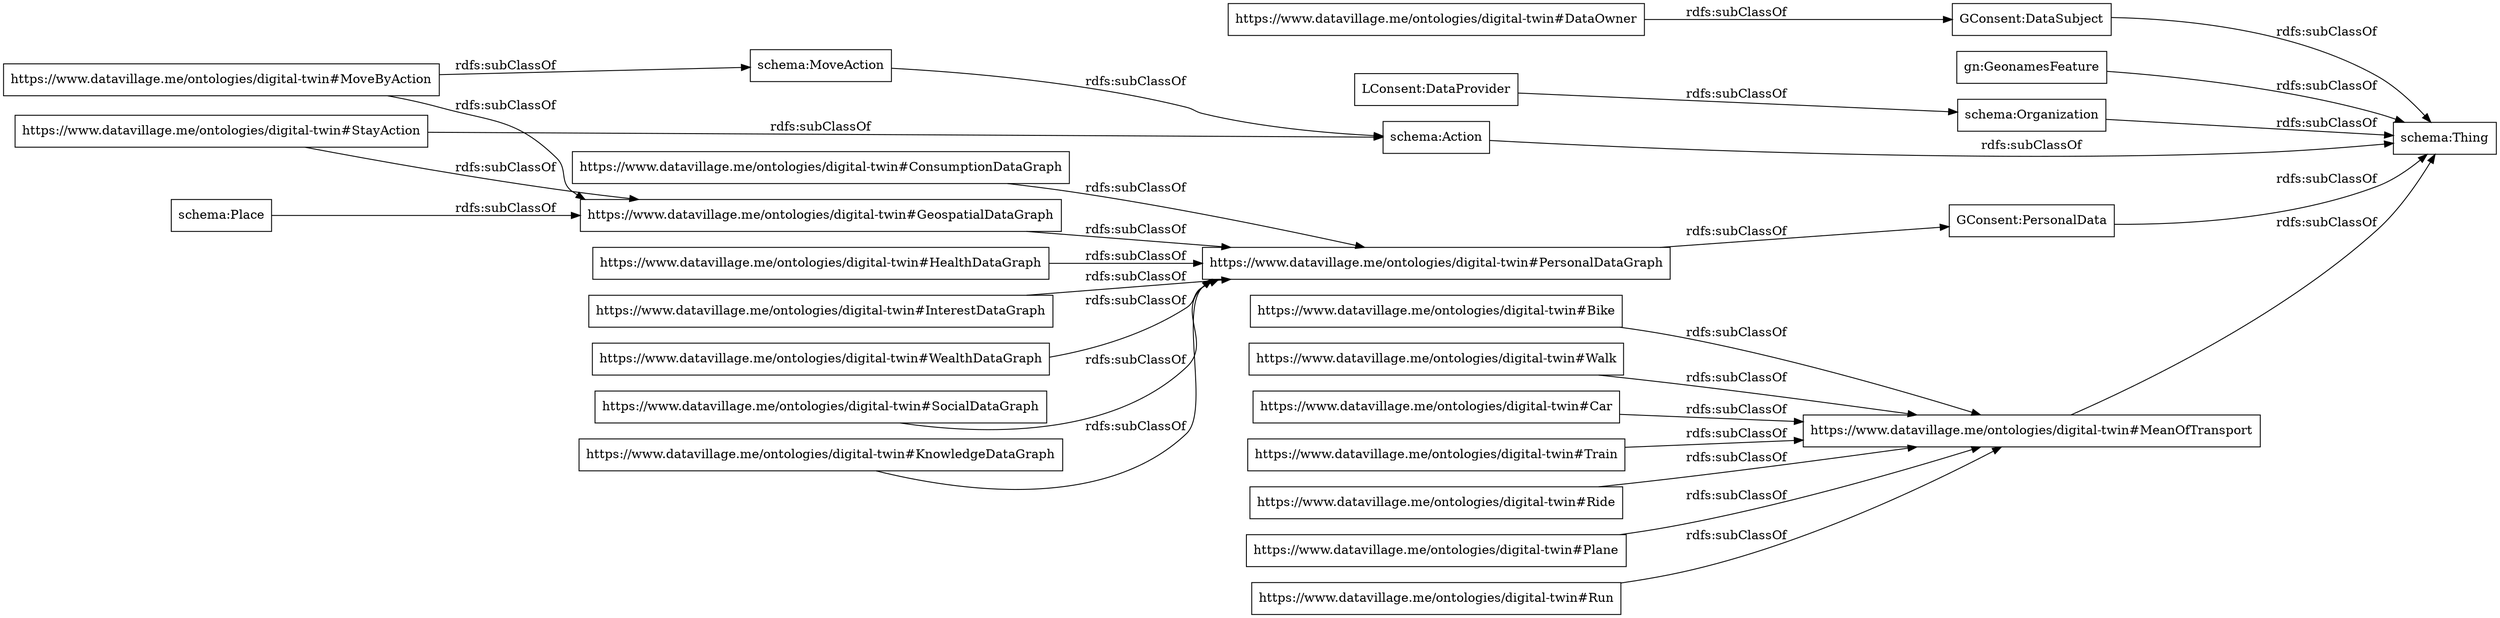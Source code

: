 digraph ar2dtool_diagram { 
rankdir=LR;
size="1000"
node [shape = rectangle, color="black"]; "https://www.datavillage.me/ontologies/digital-twin#StayAction" "GConsent:DataSubject" "https://www.datavillage.me/ontologies/digital-twin#MoveByAction" "https://www.datavillage.me/ontologies/digital-twin#KnowledgeDataGraph" "https://www.datavillage.me/ontologies/digital-twin#Plane" "https://www.datavillage.me/ontologies/digital-twin#Run" "https://www.datavillage.me/ontologies/digital-twin#Bike" "https://www.datavillage.me/ontologies/digital-twin#Walk" "schema:MoveAction" "gn:GeonamesFeature" "schema:Organization" "https://www.datavillage.me/ontologies/digital-twin#GeospatialDataGraph" "schema:Action" "https://www.datavillage.me/ontologies/digital-twin#InterestDataGraph" "https://www.datavillage.me/ontologies/digital-twin#HealthDataGraph" "https://www.datavillage.me/ontologies/digital-twin#ConsumptionDataGraph" "https://www.datavillage.me/ontologies/digital-twin#WealthDataGraph" "LConsent:DataProvider" "https://www.datavillage.me/ontologies/digital-twin#Car" "schema:Thing" "https://www.datavillage.me/ontologies/digital-twin#Train" "https://www.datavillage.me/ontologies/digital-twin#SocialDataGraph" "GConsent:PersonalData" "https://www.datavillage.me/ontologies/digital-twin#Ride" "https://www.datavillage.me/ontologies/digital-twin#MeanOfTransport" "https://www.datavillage.me/ontologies/digital-twin#PersonalDataGraph" "https://www.datavillage.me/ontologies/digital-twin#DataOwner" "schema:Place" ; /*classes style*/
	"https://www.datavillage.me/ontologies/digital-twin#Walk" -> "https://www.datavillage.me/ontologies/digital-twin#MeanOfTransport" [ label = "rdfs:subClassOf" ];
	"https://www.datavillage.me/ontologies/digital-twin#GeospatialDataGraph" -> "https://www.datavillage.me/ontologies/digital-twin#PersonalDataGraph" [ label = "rdfs:subClassOf" ];
	"schema:Action" -> "schema:Thing" [ label = "rdfs:subClassOf" ];
	"https://www.datavillage.me/ontologies/digital-twin#Plane" -> "https://www.datavillage.me/ontologies/digital-twin#MeanOfTransport" [ label = "rdfs:subClassOf" ];
	"https://www.datavillage.me/ontologies/digital-twin#Run" -> "https://www.datavillage.me/ontologies/digital-twin#MeanOfTransport" [ label = "rdfs:subClassOf" ];
	"https://www.datavillage.me/ontologies/digital-twin#DataOwner" -> "GConsent:DataSubject" [ label = "rdfs:subClassOf" ];
	"https://www.datavillage.me/ontologies/digital-twin#Ride" -> "https://www.datavillage.me/ontologies/digital-twin#MeanOfTransport" [ label = "rdfs:subClassOf" ];
	"LConsent:DataProvider" -> "schema:Organization" [ label = "rdfs:subClassOf" ];
	"schema:MoveAction" -> "schema:Action" [ label = "rdfs:subClassOf" ];
	"gn:GeonamesFeature" -> "schema:Thing" [ label = "rdfs:subClassOf" ];
	"https://www.datavillage.me/ontologies/digital-twin#MoveByAction" -> "https://www.datavillage.me/ontologies/digital-twin#GeospatialDataGraph" [ label = "rdfs:subClassOf" ];
	"https://www.datavillage.me/ontologies/digital-twin#MoveByAction" -> "schema:MoveAction" [ label = "rdfs:subClassOf" ];
	"https://www.datavillage.me/ontologies/digital-twin#StayAction" -> "https://www.datavillage.me/ontologies/digital-twin#GeospatialDataGraph" [ label = "rdfs:subClassOf" ];
	"https://www.datavillage.me/ontologies/digital-twin#StayAction" -> "schema:Action" [ label = "rdfs:subClassOf" ];
	"schema:Organization" -> "schema:Thing" [ label = "rdfs:subClassOf" ];
	"https://www.datavillage.me/ontologies/digital-twin#SocialDataGraph" -> "https://www.datavillage.me/ontologies/digital-twin#PersonalDataGraph" [ label = "rdfs:subClassOf" ];
	"https://www.datavillage.me/ontologies/digital-twin#MeanOfTransport" -> "schema:Thing" [ label = "rdfs:subClassOf" ];
	"https://www.datavillage.me/ontologies/digital-twin#ConsumptionDataGraph" -> "https://www.datavillage.me/ontologies/digital-twin#PersonalDataGraph" [ label = "rdfs:subClassOf" ];
	"https://www.datavillage.me/ontologies/digital-twin#Car" -> "https://www.datavillage.me/ontologies/digital-twin#MeanOfTransport" [ label = "rdfs:subClassOf" ];
	"https://www.datavillage.me/ontologies/digital-twin#InterestDataGraph" -> "https://www.datavillage.me/ontologies/digital-twin#PersonalDataGraph" [ label = "rdfs:subClassOf" ];
	"https://www.datavillage.me/ontologies/digital-twin#PersonalDataGraph" -> "GConsent:PersonalData" [ label = "rdfs:subClassOf" ];
	"https://www.datavillage.me/ontologies/digital-twin#WealthDataGraph" -> "https://www.datavillage.me/ontologies/digital-twin#PersonalDataGraph" [ label = "rdfs:subClassOf" ];
	"https://www.datavillage.me/ontologies/digital-twin#KnowledgeDataGraph" -> "https://www.datavillage.me/ontologies/digital-twin#PersonalDataGraph" [ label = "rdfs:subClassOf" ];
	"GConsent:PersonalData" -> "schema:Thing" [ label = "rdfs:subClassOf" ];
	"GConsent:DataSubject" -> "schema:Thing" [ label = "rdfs:subClassOf" ];
	"https://www.datavillage.me/ontologies/digital-twin#HealthDataGraph" -> "https://www.datavillage.me/ontologies/digital-twin#PersonalDataGraph" [ label = "rdfs:subClassOf" ];
	"https://www.datavillage.me/ontologies/digital-twin#Bike" -> "https://www.datavillage.me/ontologies/digital-twin#MeanOfTransport" [ label = "rdfs:subClassOf" ];
	"https://www.datavillage.me/ontologies/digital-twin#Train" -> "https://www.datavillage.me/ontologies/digital-twin#MeanOfTransport" [ label = "rdfs:subClassOf" ];
	"schema:Place" -> "https://www.datavillage.me/ontologies/digital-twin#GeospatialDataGraph" [ label = "rdfs:subClassOf" ];

}
